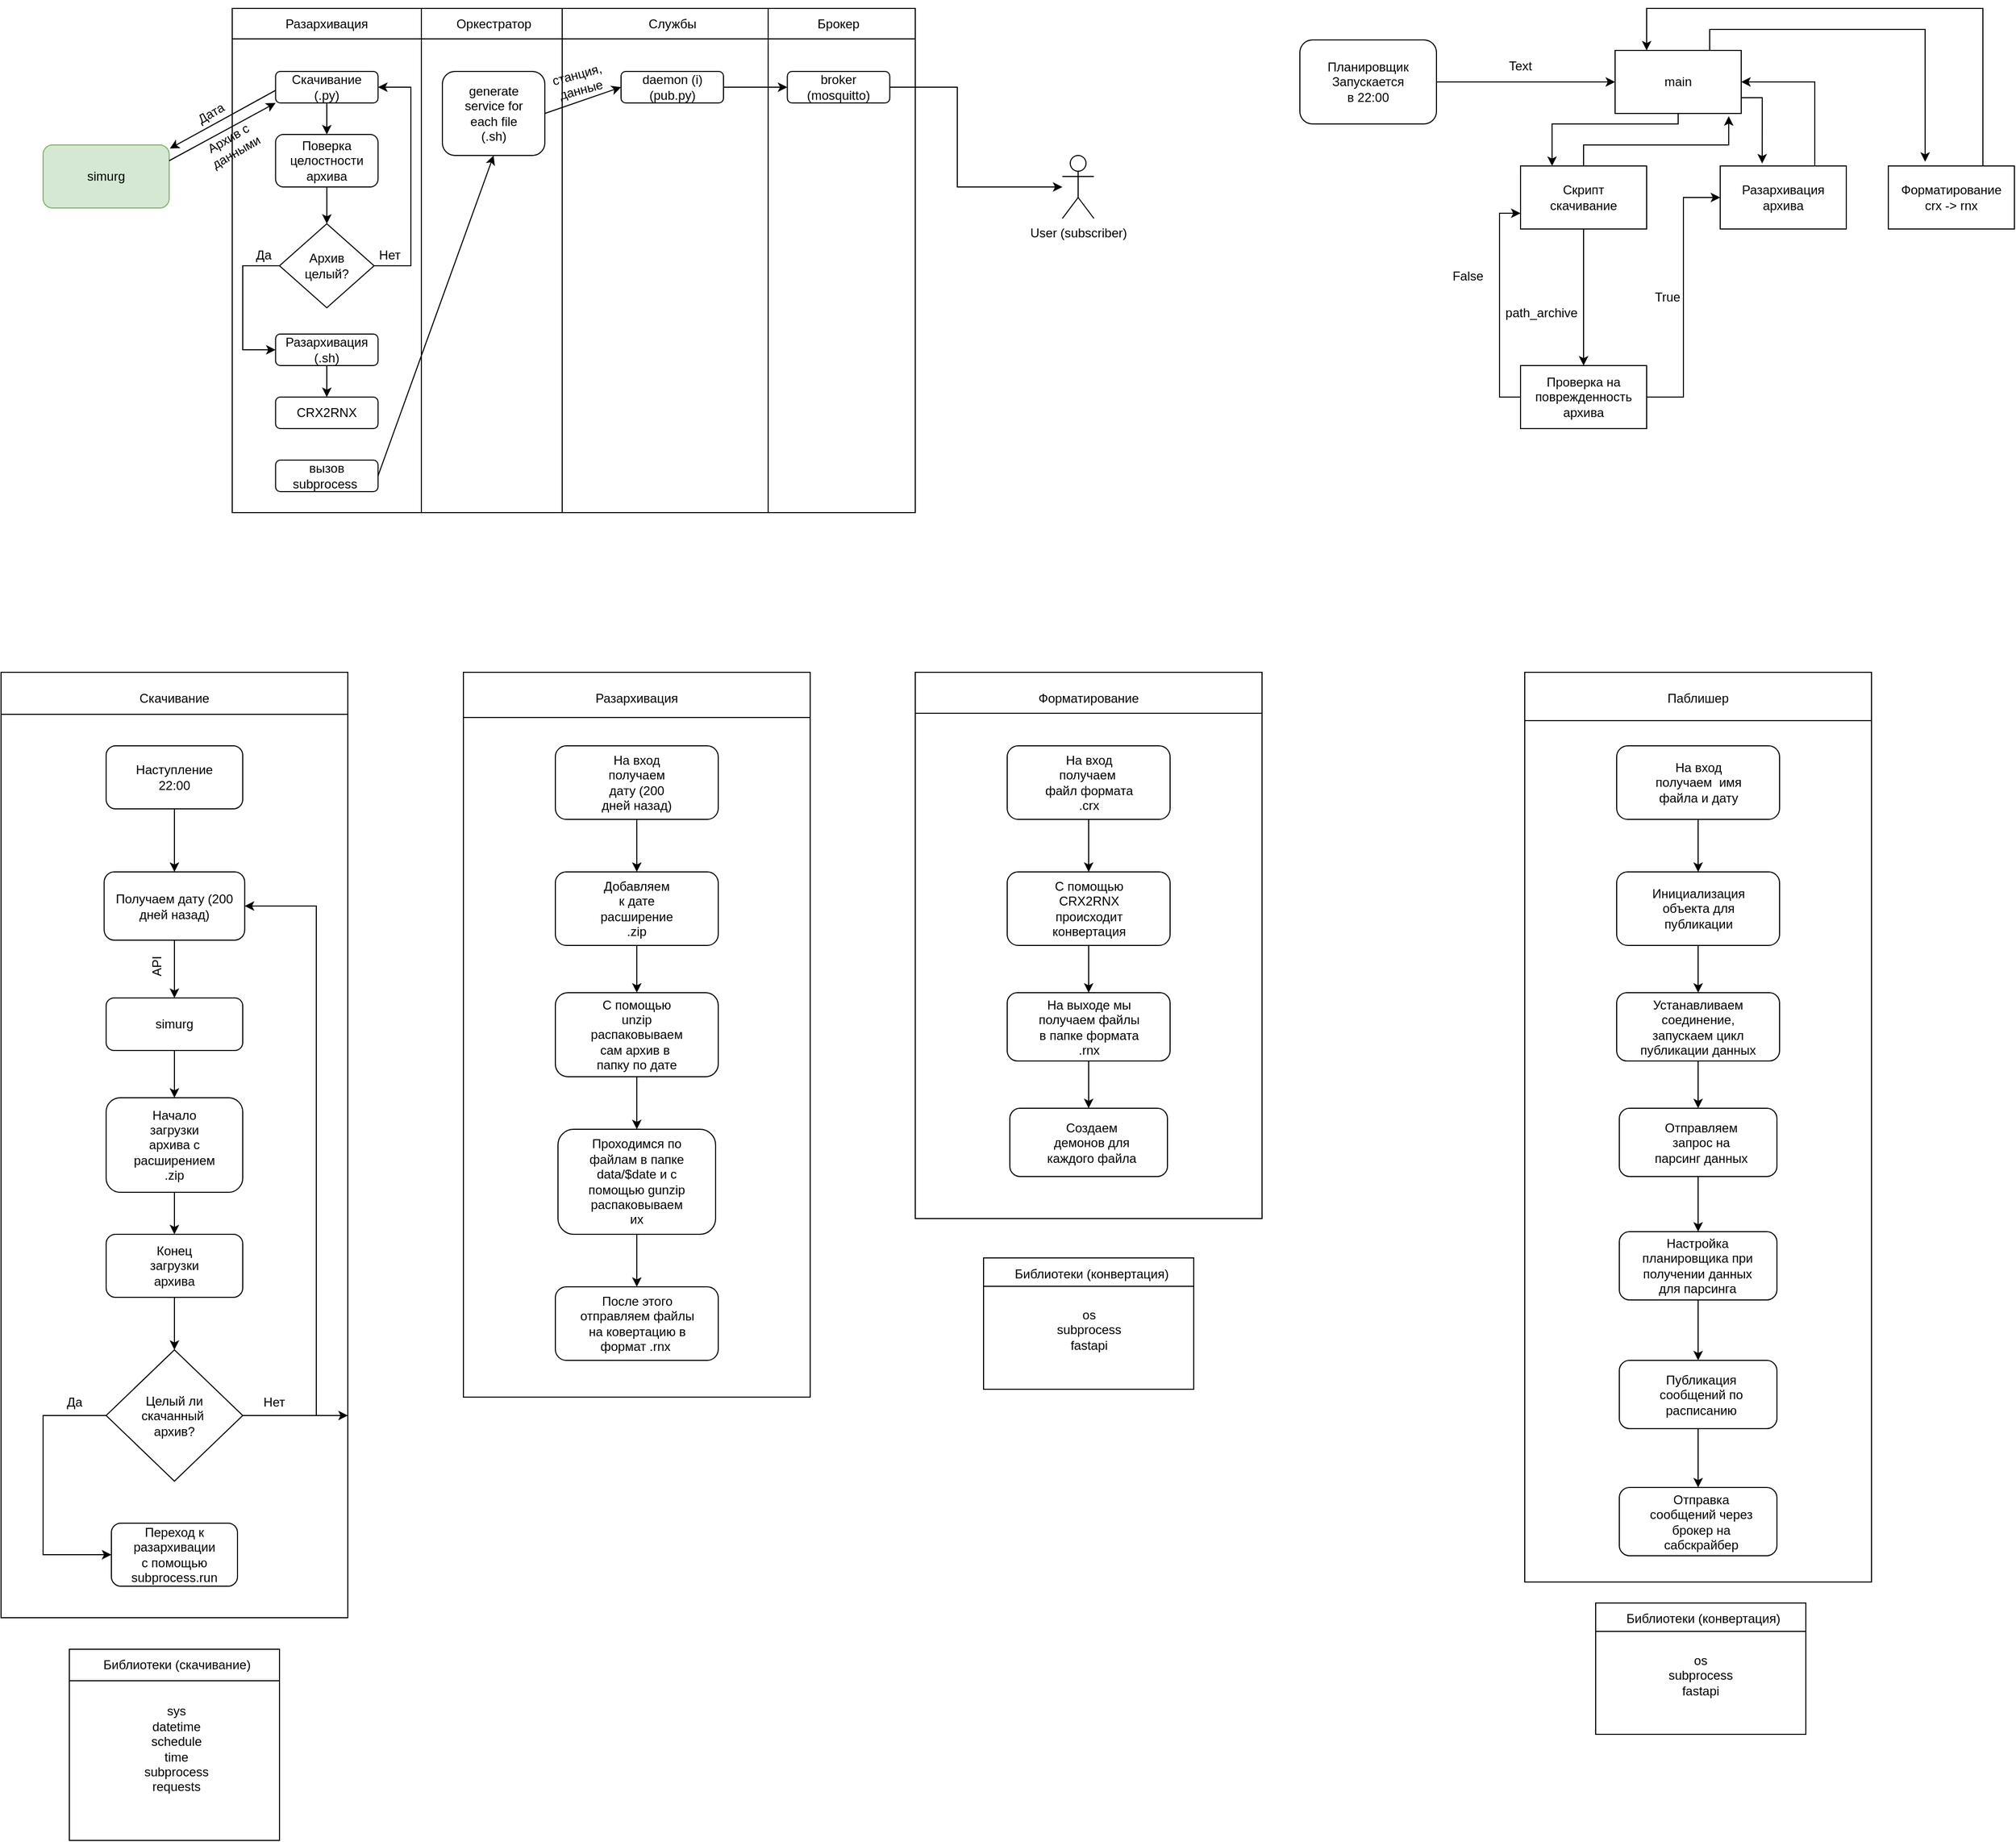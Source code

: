 <mxfile version="24.6.4" type="google">
  <diagram name="Страница — 1" id="uOWRpQj6FHpjoY2UxS0c">
    <mxGraphModel grid="0" page="1" gridSize="10" guides="1" tooltips="1" connect="1" arrows="1" fold="1" pageScale="1" pageWidth="583" pageHeight="827" background="none" math="0" shadow="0">
      <root>
        <mxCell id="0" />
        <mxCell id="1" parent="0" />
        <mxCell id="n3ewMln5Q_hnonleO00K-1" style="edgeStyle=orthogonalEdgeStyle;rounded=0;orthogonalLoop=1;jettySize=auto;html=1;entryX=0;entryY=0.5;entryDx=0;entryDy=0;" edge="1" parent="1" source="n3ewMln5Q_hnonleO00K-2" target="n3ewMln5Q_hnonleO00K-26">
          <mxGeometry relative="1" as="geometry" />
        </mxCell>
        <mxCell id="n3ewMln5Q_hnonleO00K-2" value="" style="whiteSpace=wrap;html=1;rounded=1;glass=0;shadow=0;" vertex="1" parent="1">
          <mxGeometry x="1296" y="510" width="130" height="80" as="geometry" />
        </mxCell>
        <mxCell id="n3ewMln5Q_hnonleO00K-3" value="Планировщик Запускается в 22:00" style="text;strokeColor=none;align=center;fillColor=none;html=1;verticalAlign=middle;whiteSpace=wrap;rounded=0;" vertex="1" parent="1">
          <mxGeometry x="1331" y="535" width="60" height="30" as="geometry" />
        </mxCell>
        <mxCell id="n3ewMln5Q_hnonleO00K-5" style="edgeStyle=orthogonalEdgeStyle;rounded=0;orthogonalLoop=1;jettySize=auto;html=1;exitX=1;exitY=0.5;exitDx=0;exitDy=0;entryX=0;entryY=0.5;entryDx=0;entryDy=0;" edge="1" parent="1" source="n3ewMln5Q_hnonleO00K-7" target="n3ewMln5Q_hnonleO00K-9">
          <mxGeometry relative="1" as="geometry" />
        </mxCell>
        <mxCell id="n3ewMln5Q_hnonleO00K-6" style="edgeStyle=orthogonalEdgeStyle;rounded=0;orthogonalLoop=1;jettySize=auto;html=1;exitX=0;exitY=0.5;exitDx=0;exitDy=0;entryX=0;entryY=0.75;entryDx=0;entryDy=0;" edge="1" parent="1" source="n3ewMln5Q_hnonleO00K-7" target="n3ewMln5Q_hnonleO00K-11">
          <mxGeometry relative="1" as="geometry" />
        </mxCell>
        <mxCell id="n3ewMln5Q_hnonleO00K-7" value="" style="whiteSpace=wrap;html=1;" vertex="1" parent="1">
          <mxGeometry x="1506" y="820" width="120" height="60" as="geometry" />
        </mxCell>
        <mxCell id="LFjzhG71YmUaIfhRfOw_-8" style="edgeStyle=orthogonalEdgeStyle;rounded=0;orthogonalLoop=1;jettySize=auto;html=1;exitX=0.75;exitY=0;exitDx=0;exitDy=0;entryX=1;entryY=0.5;entryDx=0;entryDy=0;" edge="1" parent="1" source="n3ewMln5Q_hnonleO00K-9" target="n3ewMln5Q_hnonleO00K-26">
          <mxGeometry relative="1" as="geometry" />
        </mxCell>
        <mxCell id="n3ewMln5Q_hnonleO00K-9" value="" style="whiteSpace=wrap;html=1;" vertex="1" parent="1">
          <mxGeometry x="1696" y="630" width="120" height="60" as="geometry" />
        </mxCell>
        <mxCell id="n3ewMln5Q_hnonleO00K-10" style="edgeStyle=orthogonalEdgeStyle;rounded=0;orthogonalLoop=1;jettySize=auto;html=1;exitX=0.5;exitY=1;exitDx=0;exitDy=0;entryX=0.5;entryY=0;entryDx=0;entryDy=0;" edge="1" parent="1" source="n3ewMln5Q_hnonleO00K-11" target="n3ewMln5Q_hnonleO00K-7">
          <mxGeometry relative="1" as="geometry" />
        </mxCell>
        <mxCell id="n3ewMln5Q_hnonleO00K-11" value="" style="whiteSpace=wrap;html=1;" vertex="1" parent="1">
          <mxGeometry x="1506" y="630" width="120" height="60" as="geometry" />
        </mxCell>
        <mxCell id="LFjzhG71YmUaIfhRfOw_-11" style="edgeStyle=orthogonalEdgeStyle;rounded=0;orthogonalLoop=1;jettySize=auto;html=1;exitX=0.75;exitY=0;exitDx=0;exitDy=0;entryX=0.25;entryY=0;entryDx=0;entryDy=0;" edge="1" parent="1" source="n3ewMln5Q_hnonleO00K-13" target="n3ewMln5Q_hnonleO00K-26">
          <mxGeometry relative="1" as="geometry">
            <Array as="points">
              <mxPoint x="1946" y="480" />
              <mxPoint x="1626" y="480" />
            </Array>
          </mxGeometry>
        </mxCell>
        <mxCell id="n3ewMln5Q_hnonleO00K-13" value="" style="whiteSpace=wrap;html=1;" vertex="1" parent="1">
          <mxGeometry x="1856" y="630" width="120" height="60" as="geometry" />
        </mxCell>
        <mxCell id="n3ewMln5Q_hnonleO00K-14" value="Скрипт скачивание" style="text;strokeColor=none;align=center;fillColor=none;html=1;verticalAlign=middle;whiteSpace=wrap;rounded=0;" vertex="1" parent="1">
          <mxGeometry x="1536" y="645" width="60" height="30" as="geometry" />
        </mxCell>
        <mxCell id="n3ewMln5Q_hnonleO00K-15" value="Проверка на поврежденность архива" style="text;strokeColor=none;align=center;fillColor=none;html=1;verticalAlign=middle;whiteSpace=wrap;rounded=0;" vertex="1" parent="1">
          <mxGeometry x="1536" y="835" width="60" height="30" as="geometry" />
        </mxCell>
        <mxCell id="n3ewMln5Q_hnonleO00K-16" value="Разархивация архива" style="text;strokeColor=none;align=center;fillColor=none;html=1;verticalAlign=middle;whiteSpace=wrap;rounded=0;" vertex="1" parent="1">
          <mxGeometry x="1726" y="645" width="60" height="30" as="geometry" />
        </mxCell>
        <mxCell id="n3ewMln5Q_hnonleO00K-17" value="Форматирование crx -&amp;gt; rnx" style="text;strokeColor=none;align=center;fillColor=none;html=1;verticalAlign=middle;whiteSpace=wrap;rounded=0;" vertex="1" parent="1">
          <mxGeometry x="1886" y="645" width="60" height="30" as="geometry" />
        </mxCell>
        <mxCell id="n3ewMln5Q_hnonleO00K-23" value="path_archive" style="text;strokeColor=none;align=center;fillColor=none;html=1;verticalAlign=middle;whiteSpace=wrap;rounded=0;rotation=0;" vertex="1" parent="1">
          <mxGeometry x="1496" y="755" width="60" height="30" as="geometry" />
        </mxCell>
        <mxCell id="n3ewMln5Q_hnonleO00K-25" value="True" style="text;strokeColor=none;align=center;fillColor=none;html=1;verticalAlign=middle;whiteSpace=wrap;rounded=0;" vertex="1" parent="1">
          <mxGeometry x="1616" y="740" width="60" height="30" as="geometry" />
        </mxCell>
        <mxCell id="LFjzhG71YmUaIfhRfOw_-2" style="edgeStyle=orthogonalEdgeStyle;rounded=0;orthogonalLoop=1;jettySize=auto;html=1;exitX=0.5;exitY=1;exitDx=0;exitDy=0;entryX=0.25;entryY=0;entryDx=0;entryDy=0;" edge="1" parent="1" source="n3ewMln5Q_hnonleO00K-26" target="n3ewMln5Q_hnonleO00K-11">
          <mxGeometry relative="1" as="geometry">
            <Array as="points">
              <mxPoint x="1656" y="590" />
              <mxPoint x="1536" y="590" />
            </Array>
          </mxGeometry>
        </mxCell>
        <mxCell id="n3ewMln5Q_hnonleO00K-26" value="" style="whiteSpace=wrap;html=1;" vertex="1" parent="1">
          <mxGeometry x="1596" y="520" width="120" height="60" as="geometry" />
        </mxCell>
        <mxCell id="n3ewMln5Q_hnonleO00K-27" value="False" style="text;strokeColor=none;align=center;fillColor=none;html=1;verticalAlign=middle;whiteSpace=wrap;rounded=0;" vertex="1" parent="1">
          <mxGeometry x="1426" y="720" width="60" height="30" as="geometry" />
        </mxCell>
        <mxCell id="n3ewMln5Q_hnonleO00K-28" value="main" style="text;strokeColor=none;align=center;fillColor=none;html=1;verticalAlign=middle;whiteSpace=wrap;rounded=0;" vertex="1" parent="1">
          <mxGeometry x="1626" y="535" width="60" height="30" as="geometry" />
        </mxCell>
        <mxCell id="n3ewMln5Q_hnonleO00K-29" value="Text" style="text;strokeColor=none;align=center;fillColor=none;html=1;verticalAlign=middle;whiteSpace=wrap;rounded=0;" vertex="1" parent="1">
          <mxGeometry x="1476" y="520" width="60" height="30" as="geometry" />
        </mxCell>
        <mxCell id="n3ewMln5Q_hnonleO00K-30" value="" style="shape=table;startSize=0;container=1;collapsible=0;childLayout=tableLayout;" vertex="1" parent="1">
          <mxGeometry x="280" y="480" width="650" height="480" as="geometry" />
        </mxCell>
        <mxCell id="n3ewMln5Q_hnonleO00K-31" value="" style="shape=tableRow;horizontal=0;startSize=0;swimlaneHead=0;swimlaneBody=0;strokeColor=inherit;top=0;left=0;bottom=0;right=0;collapsible=0;dropTarget=0;fillColor=none;points=[[0,0.5],[1,0.5]];portConstraint=eastwest;" vertex="1" parent="n3ewMln5Q_hnonleO00K-30">
          <mxGeometry width="650" height="29" as="geometry" />
        </mxCell>
        <mxCell id="n3ewMln5Q_hnonleO00K-32" value="" style="shape=partialRectangle;html=1;whiteSpace=wrap;connectable=0;strokeColor=inherit;overflow=hidden;fillColor=none;top=0;left=0;bottom=0;right=0;pointerEvents=1;" vertex="1" parent="n3ewMln5Q_hnonleO00K-31">
          <mxGeometry width="180" height="29" as="geometry">
            <mxRectangle width="180" height="29" as="alternateBounds" />
          </mxGeometry>
        </mxCell>
        <mxCell id="n3ewMln5Q_hnonleO00K-33" value="" style="shape=partialRectangle;html=1;whiteSpace=wrap;connectable=0;strokeColor=inherit;overflow=hidden;fillColor=none;top=0;left=0;bottom=0;right=0;pointerEvents=1;" vertex="1" parent="n3ewMln5Q_hnonleO00K-31">
          <mxGeometry x="180" width="134" height="29" as="geometry">
            <mxRectangle width="134" height="29" as="alternateBounds" />
          </mxGeometry>
        </mxCell>
        <mxCell id="n3ewMln5Q_hnonleO00K-34" value="" style="shape=partialRectangle;html=1;whiteSpace=wrap;connectable=0;strokeColor=inherit;overflow=hidden;fillColor=none;top=0;left=0;bottom=0;right=0;pointerEvents=1;" vertex="1" parent="n3ewMln5Q_hnonleO00K-31">
          <mxGeometry x="314" width="196" height="29" as="geometry">
            <mxRectangle width="196" height="29" as="alternateBounds" />
          </mxGeometry>
        </mxCell>
        <mxCell id="n3ewMln5Q_hnonleO00K-35" value="" style="shape=partialRectangle;html=1;whiteSpace=wrap;connectable=0;strokeColor=inherit;overflow=hidden;fillColor=none;top=0;left=0;bottom=0;right=0;pointerEvents=1;" vertex="1" parent="n3ewMln5Q_hnonleO00K-31">
          <mxGeometry x="510" width="140" height="29" as="geometry">
            <mxRectangle width="140" height="29" as="alternateBounds" />
          </mxGeometry>
        </mxCell>
        <mxCell id="n3ewMln5Q_hnonleO00K-36" value="" style="shape=tableRow;horizontal=0;startSize=0;swimlaneHead=0;swimlaneBody=0;strokeColor=inherit;top=0;left=0;bottom=0;right=0;collapsible=0;dropTarget=0;fillColor=none;points=[[0,0.5],[1,0.5]];portConstraint=eastwest;" vertex="1" parent="n3ewMln5Q_hnonleO00K-30">
          <mxGeometry y="29" width="650" height="451" as="geometry" />
        </mxCell>
        <mxCell id="n3ewMln5Q_hnonleO00K-37" value="" style="shape=partialRectangle;html=1;whiteSpace=wrap;connectable=0;strokeColor=inherit;overflow=hidden;fillColor=none;top=0;left=0;bottom=0;right=0;pointerEvents=1;" vertex="1" parent="n3ewMln5Q_hnonleO00K-36">
          <mxGeometry width="180" height="451" as="geometry">
            <mxRectangle width="180" height="451" as="alternateBounds" />
          </mxGeometry>
        </mxCell>
        <mxCell id="n3ewMln5Q_hnonleO00K-38" value="" style="shape=partialRectangle;html=1;whiteSpace=wrap;connectable=0;strokeColor=inherit;overflow=hidden;fillColor=none;top=0;left=0;bottom=0;right=0;pointerEvents=1;" vertex="1" parent="n3ewMln5Q_hnonleO00K-36">
          <mxGeometry x="180" width="134" height="451" as="geometry">
            <mxRectangle width="134" height="451" as="alternateBounds" />
          </mxGeometry>
        </mxCell>
        <mxCell id="n3ewMln5Q_hnonleO00K-39" value="" style="shape=partialRectangle;html=1;whiteSpace=wrap;connectable=0;strokeColor=inherit;overflow=hidden;fillColor=none;top=0;left=0;bottom=0;right=0;pointerEvents=1;" vertex="1" parent="n3ewMln5Q_hnonleO00K-36">
          <mxGeometry x="314" width="196" height="451" as="geometry">
            <mxRectangle width="196" height="451" as="alternateBounds" />
          </mxGeometry>
        </mxCell>
        <mxCell id="n3ewMln5Q_hnonleO00K-40" value="" style="shape=partialRectangle;html=1;whiteSpace=wrap;connectable=0;strokeColor=inherit;overflow=hidden;fillColor=none;top=0;left=0;bottom=0;right=0;pointerEvents=1;" vertex="1" parent="n3ewMln5Q_hnonleO00K-36">
          <mxGeometry x="510" width="140" height="451" as="geometry">
            <mxRectangle width="140" height="451" as="alternateBounds" />
          </mxGeometry>
        </mxCell>
        <mxCell id="n3ewMln5Q_hnonleO00K-88" value="" style="whiteSpace=wrap;html=1;rounded=1;" vertex="1" parent="n3ewMln5Q_hnonleO00K-36">
          <mxGeometry x="650" height="451" as="geometry">
            <mxRectangle width="NaN" height="451" as="alternateBounds" />
          </mxGeometry>
        </mxCell>
        <mxCell id="ysuGbqS4KPR1mkwmKulK-3" value="" style="rounded=1;whiteSpace=wrap;html=1;" vertex="1" parent="n3ewMln5Q_hnonleO00K-36">
          <mxGeometry height="451" as="geometry">
            <mxRectangle width="NaN" height="451" as="alternateBounds" />
          </mxGeometry>
        </mxCell>
        <mxCell id="n3ewMln5Q_hnonleO00K-42" value="" style="whiteSpace=wrap;html=1;fillColor=#d5e8d4;strokeColor=#82b366;rounded=1;" vertex="1" parent="1">
          <mxGeometry x="100" y="610" width="120" height="60" as="geometry" />
        </mxCell>
        <mxCell id="n3ewMln5Q_hnonleO00K-43" value="User (&lt;span style=&quot;text-wrap: wrap;&quot;&gt;subscriber&lt;/span&gt;)" style="shape=umlActor;verticalLabelPosition=bottom;verticalAlign=top;html=1;outlineConnect=0;" vertex="1" parent="1">
          <mxGeometry x="1070" y="620" width="30" height="60" as="geometry" />
        </mxCell>
        <mxCell id="n3ewMln5Q_hnonleO00K-44" value="simurg" style="text;html=1;align=center;verticalAlign=middle;whiteSpace=wrap;rounded=0;" vertex="1" parent="1">
          <mxGeometry x="130" y="625" width="60" height="30" as="geometry" />
        </mxCell>
        <mxCell id="n3ewMln5Q_hnonleO00K-45" value="Разархивация" style="text;html=1;align=center;verticalAlign=middle;whiteSpace=wrap;rounded=0;" vertex="1" parent="1">
          <mxGeometry x="340" y="480" width="60" height="30" as="geometry" />
        </mxCell>
        <mxCell id="n3ewMln5Q_hnonleO00K-46" value="Оркестратор" style="text;html=1;align=center;verticalAlign=middle;whiteSpace=wrap;rounded=0;" vertex="1" parent="1">
          <mxGeometry x="498.75" y="480" width="60" height="30" as="geometry" />
        </mxCell>
        <mxCell id="n3ewMln5Q_hnonleO00K-47" value="Службы" style="text;html=1;align=center;verticalAlign=middle;whiteSpace=wrap;rounded=0;" vertex="1" parent="1">
          <mxGeometry x="668.75" y="480" width="60" height="30" as="geometry" />
        </mxCell>
        <mxCell id="n3ewMln5Q_hnonleO00K-48" value="Брокер" style="text;html=1;align=center;verticalAlign=middle;whiteSpace=wrap;rounded=0;" vertex="1" parent="1">
          <mxGeometry x="827" y="480" width="60" height="30" as="geometry" />
        </mxCell>
        <mxCell id="n3ewMln5Q_hnonleO00K-49" style="edgeStyle=orthogonalEdgeStyle;rounded=0;orthogonalLoop=1;jettySize=auto;html=1;exitX=1;exitY=0.5;exitDx=0;exitDy=0;" edge="1" parent="1" source="ysuGbqS4KPR1mkwmKulK-2" target="n3ewMln5Q_hnonleO00K-43">
          <mxGeometry relative="1" as="geometry">
            <Array as="points">
              <mxPoint x="970" y="555" />
              <mxPoint x="970" y="650" />
            </Array>
          </mxGeometry>
        </mxCell>
        <mxCell id="n3ewMln5Q_hnonleO00K-50" value="" style="rounded=1;whiteSpace=wrap;html=1;" vertex="1" parent="1">
          <mxGeometry x="321.25" y="540" width="97.5" height="30" as="geometry" />
        </mxCell>
        <mxCell id="n3ewMln5Q_hnonleO00K-51" style="edgeStyle=orthogonalEdgeStyle;rounded=0;orthogonalLoop=1;jettySize=auto;html=1;exitX=0.5;exitY=1;exitDx=0;exitDy=0;entryX=0.5;entryY=0;entryDx=0;entryDy=0;" edge="1" parent="1" source="n3ewMln5Q_hnonleO00K-52" target="n3ewMln5Q_hnonleO00K-55">
          <mxGeometry relative="1" as="geometry">
            <mxPoint x="360" y="595" as="targetPoint" />
          </mxGeometry>
        </mxCell>
        <mxCell id="n3ewMln5Q_hnonleO00K-52" value="Скачивание (.py)" style="text;html=1;align=center;verticalAlign=middle;whiteSpace=wrap;rounded=0;" vertex="1" parent="1">
          <mxGeometry x="340" y="540" width="60" height="30" as="geometry" />
        </mxCell>
        <mxCell id="n3ewMln5Q_hnonleO00K-66" style="edgeStyle=orthogonalEdgeStyle;rounded=0;orthogonalLoop=1;jettySize=auto;html=1;entryX=0.5;entryY=0;entryDx=0;entryDy=0;" edge="1" parent="1" source="n3ewMln5Q_hnonleO00K-55" target="n3ewMln5Q_hnonleO00K-58">
          <mxGeometry relative="1" as="geometry" />
        </mxCell>
        <mxCell id="n3ewMln5Q_hnonleO00K-55" value="" style="rounded=1;whiteSpace=wrap;html=1;" vertex="1" parent="1">
          <mxGeometry x="321.25" y="600" width="97.5" height="50" as="geometry" />
        </mxCell>
        <mxCell id="n3ewMln5Q_hnonleO00K-56" value="&lt;font style=&quot;vertical-align: inherit;&quot;&gt;&lt;font style=&quot;vertical-align: inherit;&quot;&gt;Поверка целостности архива&lt;/font&gt;&lt;/font&gt;" style="text;html=1;align=center;verticalAlign=middle;whiteSpace=wrap;rounded=0;" vertex="1" parent="1">
          <mxGeometry x="340" y="610" width="60" height="30" as="geometry" />
        </mxCell>
        <mxCell id="n3ewMln5Q_hnonleO00K-67" style="edgeStyle=orthogonalEdgeStyle;rounded=0;orthogonalLoop=1;jettySize=auto;html=1;exitX=1;exitY=0.5;exitDx=0;exitDy=0;entryX=1;entryY=0.5;entryDx=0;entryDy=0;" edge="1" parent="1" source="n3ewMln5Q_hnonleO00K-58" target="n3ewMln5Q_hnonleO00K-50">
          <mxGeometry relative="1" as="geometry">
            <Array as="points">
              <mxPoint x="450" y="725" />
              <mxPoint x="450" y="555" />
            </Array>
          </mxGeometry>
        </mxCell>
        <mxCell id="n3ewMln5Q_hnonleO00K-80" style="edgeStyle=orthogonalEdgeStyle;rounded=0;orthogonalLoop=1;jettySize=auto;html=1;entryX=0;entryY=0.5;entryDx=0;entryDy=0;" edge="1" parent="1" source="n3ewMln5Q_hnonleO00K-58" target="n3ewMln5Q_hnonleO00K-75">
          <mxGeometry relative="1" as="geometry">
            <Array as="points">
              <mxPoint x="290" y="725" />
              <mxPoint x="290" y="805" />
            </Array>
          </mxGeometry>
        </mxCell>
        <mxCell id="n3ewMln5Q_hnonleO00K-58" value="" style="rhombus;whiteSpace=wrap;html=1;" vertex="1" parent="1">
          <mxGeometry x="325" y="685" width="90" height="80" as="geometry" />
        </mxCell>
        <mxCell id="n3ewMln5Q_hnonleO00K-59" value="&lt;font style=&quot;vertical-align: inherit;&quot;&gt;&lt;font style=&quot;vertical-align: inherit;&quot;&gt;Архив целый?&lt;/font&gt;&lt;/font&gt;" style="text;html=1;align=center;verticalAlign=middle;whiteSpace=wrap;rounded=0;" vertex="1" parent="1">
          <mxGeometry x="340" y="710" width="60" height="30" as="geometry" />
        </mxCell>
        <mxCell id="n3ewMln5Q_hnonleO00K-68" value="&lt;font style=&quot;vertical-align: inherit;&quot;&gt;&lt;font style=&quot;vertical-align: inherit;&quot;&gt;Нет&lt;/font&gt;&lt;/font&gt;" style="text;html=1;align=center;verticalAlign=middle;whiteSpace=wrap;rounded=0;" vertex="1" parent="1">
          <mxGeometry x="400" y="700" width="60" height="30" as="geometry" />
        </mxCell>
        <mxCell id="n3ewMln5Q_hnonleO00K-69" value="&lt;font style=&quot;vertical-align: inherit;&quot;&gt;&lt;font style=&quot;vertical-align: inherit;&quot;&gt;&lt;font style=&quot;vertical-align: inherit;&quot;&gt;&lt;font style=&quot;vertical-align: inherit;&quot;&gt;&lt;font style=&quot;vertical-align: inherit;&quot;&gt;&lt;font style=&quot;vertical-align: inherit;&quot;&gt;Да&lt;/font&gt;&lt;/font&gt;&lt;/font&gt;&lt;/font&gt;&lt;/font&gt;&lt;/font&gt;" style="text;html=1;align=center;verticalAlign=middle;whiteSpace=wrap;rounded=0;" vertex="1" parent="1">
          <mxGeometry x="280" y="700" width="60" height="30" as="geometry" />
        </mxCell>
        <mxCell id="n3ewMln5Q_hnonleO00K-70" value="" style="rounded=1;whiteSpace=wrap;html=1;" vertex="1" parent="1">
          <mxGeometry x="321.25" y="850" width="97.5" height="30" as="geometry" />
        </mxCell>
        <mxCell id="n3ewMln5Q_hnonleO00K-74" value="&lt;font style=&quot;vertical-align: inherit;&quot;&gt;&lt;font style=&quot;vertical-align: inherit;&quot;&gt;СRX2RNX&lt;/font&gt;&lt;/font&gt;" style="text;html=1;align=center;verticalAlign=middle;whiteSpace=wrap;rounded=0;" vertex="1" parent="1">
          <mxGeometry x="340" y="850" width="60" height="30" as="geometry" />
        </mxCell>
        <mxCell id="n3ewMln5Q_hnonleO00K-75" value="" style="rounded=1;whiteSpace=wrap;html=1;" vertex="1" parent="1">
          <mxGeometry x="321.25" y="790" width="97.5" height="30" as="geometry" />
        </mxCell>
        <mxCell id="n3ewMln5Q_hnonleO00K-78" value="" style="edgeStyle=orthogonalEdgeStyle;rounded=0;orthogonalLoop=1;jettySize=auto;html=1;" edge="1" parent="1" source="n3ewMln5Q_hnonleO00K-76" target="n3ewMln5Q_hnonleO00K-74">
          <mxGeometry relative="1" as="geometry" />
        </mxCell>
        <mxCell id="n3ewMln5Q_hnonleO00K-76" value="Разархивация (.sh)" style="text;html=1;align=center;verticalAlign=middle;whiteSpace=wrap;rounded=0;" vertex="1" parent="1">
          <mxGeometry x="340" y="790" width="60" height="30" as="geometry" />
        </mxCell>
        <mxCell id="n3ewMln5Q_hnonleO00K-84" value="" style="endArrow=classic;html=1;rounded=0;entryX=0;entryY=0.5;entryDx=0;entryDy=0;exitX=1;exitY=0;exitDx=0;exitDy=0;" edge="1" parent="1">
          <mxGeometry width="50" height="50" relative="1" as="geometry">
            <mxPoint x="220" y="625" as="sourcePoint" />
            <mxPoint x="321.25" y="570" as="targetPoint" />
          </mxGeometry>
        </mxCell>
        <mxCell id="n3ewMln5Q_hnonleO00K-85" value="" style="endArrow=classic;html=1;rounded=0;exitX=0;exitY=1;exitDx=0;exitDy=0;entryX=1.005;entryY=0.057;entryDx=0;entryDy=0;entryPerimeter=0;" edge="1" parent="1" target="n3ewMln5Q_hnonleO00K-42">
          <mxGeometry width="50" height="50" relative="1" as="geometry">
            <mxPoint x="321.25" y="558" as="sourcePoint" />
            <mxPoint x="223.96" y="610.72" as="targetPoint" />
          </mxGeometry>
        </mxCell>
        <mxCell id="n3ewMln5Q_hnonleO00K-86" value="Дата" style="text;html=1;align=center;verticalAlign=middle;whiteSpace=wrap;rounded=0;rotation=-30;" vertex="1" parent="1">
          <mxGeometry x="230" y="565" width="60" height="30" as="geometry" />
        </mxCell>
        <mxCell id="n3ewMln5Q_hnonleO00K-87" value="Архив с данными" style="text;html=1;align=center;verticalAlign=middle;whiteSpace=wrap;rounded=0;rotation=-30;" vertex="1" parent="1">
          <mxGeometry x="250" y="595" width="60" height="30" as="geometry" />
        </mxCell>
        <mxCell id="ysuGbqS4KPR1mkwmKulK-1" value="" style="rounded=1;whiteSpace=wrap;html=1;" vertex="1" parent="1">
          <mxGeometry x="480" y="540" width="97.5" height="80" as="geometry" />
        </mxCell>
        <mxCell id="ysuGbqS4KPR1mkwmKulK-2" value="broker (mosquitto)" style="rounded=1;whiteSpace=wrap;html=1;" vertex="1" parent="1">
          <mxGeometry x="808.25" y="540" width="97.5" height="30" as="geometry" />
        </mxCell>
        <mxCell id="z7jTCrLvua52NwCsrMTb-3" style="edgeStyle=orthogonalEdgeStyle;rounded=0;orthogonalLoop=1;jettySize=auto;html=1;exitX=1;exitY=0.5;exitDx=0;exitDy=0;entryX=0;entryY=0.5;entryDx=0;entryDy=0;" edge="1" parent="1" source="ysuGbqS4KPR1mkwmKulK-7" target="ysuGbqS4KPR1mkwmKulK-2">
          <mxGeometry relative="1" as="geometry" />
        </mxCell>
        <mxCell id="ysuGbqS4KPR1mkwmKulK-7" value="" style="rounded=1;whiteSpace=wrap;html=1;" vertex="1" parent="1">
          <mxGeometry x="650" y="540" width="97.5" height="30" as="geometry" />
        </mxCell>
        <mxCell id="ysuGbqS4KPR1mkwmKulK-8" value="generate service for each file (.sh)" style="text;html=1;align=center;verticalAlign=middle;whiteSpace=wrap;rounded=0;" vertex="1" parent="1">
          <mxGeometry x="498.75" y="565" width="60" height="30" as="geometry" />
        </mxCell>
        <mxCell id="ysuGbqS4KPR1mkwmKulK-11" value="" style="endArrow=classic;html=1;rounded=0;exitX=1;exitY=0.5;exitDx=0;exitDy=0;entryX=0.5;entryY=1;entryDx=0;entryDy=0;" edge="1" parent="1" source="4mXxH6-JqrpJSeyoJfpM-1" target="ysuGbqS4KPR1mkwmKulK-1">
          <mxGeometry width="50" height="50" relative="1" as="geometry">
            <mxPoint x="450" y="860" as="sourcePoint" />
            <mxPoint x="500" y="810" as="targetPoint" />
          </mxGeometry>
        </mxCell>
        <mxCell id="z7jTCrLvua52NwCsrMTb-1" value="daemon (i)&lt;div&gt;(pub.py)&lt;/div&gt;" style="text;html=1;align=center;verticalAlign=middle;whiteSpace=wrap;rounded=0;" vertex="1" parent="1">
          <mxGeometry x="668.75" y="540" width="60" height="30" as="geometry" />
        </mxCell>
        <mxCell id="z7jTCrLvua52NwCsrMTb-4" value="" style="shape=table;startSize=0;container=1;collapsible=0;childLayout=tableLayout;" vertex="1" parent="1">
          <mxGeometry x="60" y="1112" width="330" height="900.0" as="geometry" />
        </mxCell>
        <mxCell id="z7jTCrLvua52NwCsrMTb-5" value="" style="shape=tableRow;horizontal=0;startSize=0;swimlaneHead=0;swimlaneBody=0;strokeColor=inherit;top=0;left=0;bottom=0;right=0;collapsible=0;dropTarget=0;fillColor=none;points=[[0,0.5],[1,0.5]];portConstraint=eastwest;" vertex="1" parent="z7jTCrLvua52NwCsrMTb-4">
          <mxGeometry width="330" height="40" as="geometry" />
        </mxCell>
        <mxCell id="z7jTCrLvua52NwCsrMTb-6" value="" style="shape=partialRectangle;html=1;whiteSpace=wrap;connectable=0;strokeColor=inherit;overflow=hidden;fillColor=none;top=0;left=0;bottom=0;right=0;pointerEvents=1;" vertex="1" parent="z7jTCrLvua52NwCsrMTb-5">
          <mxGeometry width="330" height="40" as="geometry">
            <mxRectangle width="330" height="40" as="alternateBounds" />
          </mxGeometry>
        </mxCell>
        <mxCell id="z7jTCrLvua52NwCsrMTb-7" value="" style="shape=tableRow;horizontal=0;startSize=0;swimlaneHead=0;swimlaneBody=0;strokeColor=inherit;top=0;left=0;bottom=0;right=0;collapsible=0;dropTarget=0;fillColor=none;points=[[0,0.5],[1,0.5]];portConstraint=eastwest;" vertex="1" parent="z7jTCrLvua52NwCsrMTb-4">
          <mxGeometry y="40" width="330" height="860" as="geometry" />
        </mxCell>
        <mxCell id="z7jTCrLvua52NwCsrMTb-8" value="" style="shape=partialRectangle;html=1;whiteSpace=wrap;connectable=0;strokeColor=inherit;overflow=hidden;fillColor=none;top=0;left=0;bottom=0;right=0;pointerEvents=1;" vertex="1" parent="z7jTCrLvua52NwCsrMTb-7">
          <mxGeometry width="330" height="860" as="geometry">
            <mxRectangle width="330" height="860" as="alternateBounds" />
          </mxGeometry>
        </mxCell>
        <mxCell id="z7jTCrLvua52NwCsrMTb-47" value="" style="rounded=1;whiteSpace=wrap;html=1;" vertex="1" parent="z7jTCrLvua52NwCsrMTb-7">
          <mxGeometry x="330" height="860" as="geometry">
            <mxRectangle width="NaN" height="860" as="alternateBounds" />
          </mxGeometry>
        </mxCell>
        <mxCell id="z7jTCrLvua52NwCsrMTb-9" value="Скачивание" style="text;html=1;align=center;verticalAlign=middle;whiteSpace=wrap;rounded=0;" vertex="1" parent="1">
          <mxGeometry x="194.98" y="1122" width="60" height="30" as="geometry" />
        </mxCell>
        <mxCell id="z7jTCrLvua52NwCsrMTb-10" value="" style="shape=table;startSize=0;container=1;collapsible=0;childLayout=tableLayout;" vertex="1" parent="1">
          <mxGeometry x="500" y="1112" width="330" height="690" as="geometry" />
        </mxCell>
        <mxCell id="z7jTCrLvua52NwCsrMTb-11" value="" style="shape=tableRow;horizontal=0;startSize=0;swimlaneHead=0;swimlaneBody=0;strokeColor=inherit;top=0;left=0;bottom=0;right=0;collapsible=0;dropTarget=0;fillColor=none;points=[[0,0.5],[1,0.5]];portConstraint=eastwest;" vertex="1" parent="z7jTCrLvua52NwCsrMTb-10">
          <mxGeometry width="330" height="43" as="geometry" />
        </mxCell>
        <mxCell id="z7jTCrLvua52NwCsrMTb-12" value="" style="shape=partialRectangle;html=1;whiteSpace=wrap;connectable=0;strokeColor=inherit;overflow=hidden;fillColor=none;top=0;left=0;bottom=0;right=0;pointerEvents=1;" vertex="1" parent="z7jTCrLvua52NwCsrMTb-11">
          <mxGeometry width="330" height="43" as="geometry">
            <mxRectangle width="330" height="43" as="alternateBounds" />
          </mxGeometry>
        </mxCell>
        <mxCell id="z7jTCrLvua52NwCsrMTb-13" value="" style="shape=tableRow;horizontal=0;startSize=0;swimlaneHead=0;swimlaneBody=0;strokeColor=inherit;top=0;left=0;bottom=0;right=0;collapsible=0;dropTarget=0;fillColor=none;points=[[0,0.5],[1,0.5]];portConstraint=eastwest;" vertex="1" parent="z7jTCrLvua52NwCsrMTb-10">
          <mxGeometry y="43" width="330" height="647" as="geometry" />
        </mxCell>
        <mxCell id="z7jTCrLvua52NwCsrMTb-14" value="" style="shape=partialRectangle;html=1;whiteSpace=wrap;connectable=0;strokeColor=inherit;overflow=hidden;fillColor=none;top=0;left=0;bottom=0;right=0;pointerEvents=1;" vertex="1" parent="z7jTCrLvua52NwCsrMTb-13">
          <mxGeometry width="330" height="647" as="geometry">
            <mxRectangle width="330" height="647" as="alternateBounds" />
          </mxGeometry>
        </mxCell>
        <mxCell id="z7jTCrLvua52NwCsrMTb-15" value="Разархивация" style="text;html=1;align=center;verticalAlign=middle;whiteSpace=wrap;rounded=0;" vertex="1" parent="1">
          <mxGeometry x="635" y="1122" width="60" height="30" as="geometry" />
        </mxCell>
        <mxCell id="z7jTCrLvua52NwCsrMTb-29" value="" style="edgeStyle=orthogonalEdgeStyle;rounded=0;orthogonalLoop=1;jettySize=auto;html=1;entryX=0.5;entryY=0;entryDx=0;entryDy=0;" edge="1" parent="1" source="z7jTCrLvua52NwCsrMTb-16" target="z7jTCrLvua52NwCsrMTb-25">
          <mxGeometry relative="1" as="geometry" />
        </mxCell>
        <mxCell id="z7jTCrLvua52NwCsrMTb-16" value="simurg" style="rounded=1;whiteSpace=wrap;html=1;" vertex="1" parent="1">
          <mxGeometry x="159.99" y="1422" width="130" height="50" as="geometry" />
        </mxCell>
        <mxCell id="z7jTCrLvua52NwCsrMTb-20" value="" style="endArrow=classic;html=1;rounded=0;exitX=1;exitY=0.5;exitDx=0;exitDy=0;entryX=0;entryY=0.5;entryDx=0;entryDy=0;" edge="1" parent="1" source="ysuGbqS4KPR1mkwmKulK-1" target="ysuGbqS4KPR1mkwmKulK-7">
          <mxGeometry width="50" height="50" relative="1" as="geometry">
            <mxPoint x="580" y="595" as="sourcePoint" />
            <mxPoint x="630" y="545" as="targetPoint" />
          </mxGeometry>
        </mxCell>
        <mxCell id="z7jTCrLvua52NwCsrMTb-21" value="станция, данные" style="text;html=1;align=center;verticalAlign=middle;whiteSpace=wrap;rounded=0;rotation=-15;" vertex="1" parent="1">
          <mxGeometry x="580" y="535" width="60" height="30" as="geometry" />
        </mxCell>
        <mxCell id="z7jTCrLvua52NwCsrMTb-23" value="" style="edgeStyle=orthogonalEdgeStyle;rounded=0;orthogonalLoop=1;jettySize=auto;html=1;" edge="1" parent="1" source="z7jTCrLvua52NwCsrMTb-22" target="z7jTCrLvua52NwCsrMTb-16">
          <mxGeometry relative="1" as="geometry" />
        </mxCell>
        <mxCell id="z7jTCrLvua52NwCsrMTb-22" value="Получаем дату (200 дней назад)" style="rounded=1;whiteSpace=wrap;html=1;" vertex="1" parent="1">
          <mxGeometry x="158.12" y="1302" width="133.75" height="65" as="geometry" />
        </mxCell>
        <mxCell id="z7jTCrLvua52NwCsrMTb-24" value="API" style="text;html=1;align=center;verticalAlign=middle;whiteSpace=wrap;rounded=0;rotation=-90;" vertex="1" parent="1">
          <mxGeometry x="178.74" y="1377" width="60" height="30" as="geometry" />
        </mxCell>
        <mxCell id="z7jTCrLvua52NwCsrMTb-31" value="" style="edgeStyle=orthogonalEdgeStyle;rounded=0;orthogonalLoop=1;jettySize=auto;html=1;" edge="1" parent="1" source="z7jTCrLvua52NwCsrMTb-25" target="z7jTCrLvua52NwCsrMTb-30">
          <mxGeometry relative="1" as="geometry" />
        </mxCell>
        <mxCell id="z7jTCrLvua52NwCsrMTb-25" value="" style="rounded=1;whiteSpace=wrap;html=1;" vertex="1" parent="1">
          <mxGeometry x="159.99" y="1517" width="130" height="90" as="geometry" />
        </mxCell>
        <mxCell id="z7jTCrLvua52NwCsrMTb-26" value="Начало загрузки архива с расширением .zip" style="text;html=1;align=center;verticalAlign=middle;whiteSpace=wrap;rounded=0;" vertex="1" parent="1">
          <mxGeometry x="195" y="1547" width="60" height="30" as="geometry" />
        </mxCell>
        <mxCell id="z7jTCrLvua52NwCsrMTb-45" value="" style="edgeStyle=orthogonalEdgeStyle;rounded=0;orthogonalLoop=1;jettySize=auto;html=1;entryX=0.5;entryY=0;entryDx=0;entryDy=0;" edge="1" parent="1" source="z7jTCrLvua52NwCsrMTb-30" target="z7jTCrLvua52NwCsrMTb-42">
          <mxGeometry relative="1" as="geometry">
            <mxPoint x="225" y="1752" as="targetPoint" />
          </mxGeometry>
        </mxCell>
        <mxCell id="z7jTCrLvua52NwCsrMTb-30" value="" style="rounded=1;whiteSpace=wrap;html=1;" vertex="1" parent="1">
          <mxGeometry x="160" y="1647" width="130" height="60" as="geometry" />
        </mxCell>
        <mxCell id="z7jTCrLvua52NwCsrMTb-32" value="" style="rounded=1;whiteSpace=wrap;html=1;" vertex="1" parent="1">
          <mxGeometry x="159.99" y="1182" width="130" height="60" as="geometry" />
        </mxCell>
        <mxCell id="z7jTCrLvua52NwCsrMTb-33" value="Наступление 22:00" style="text;html=1;align=center;verticalAlign=middle;whiteSpace=wrap;rounded=0;" vertex="1" parent="1">
          <mxGeometry x="195" y="1197" width="60" height="30" as="geometry" />
        </mxCell>
        <mxCell id="z7jTCrLvua52NwCsrMTb-34" value="" style="endArrow=classic;html=1;rounded=0;exitX=0.5;exitY=1;exitDx=0;exitDy=0;entryX=0.5;entryY=0;entryDx=0;entryDy=0;" edge="1" parent="1" source="z7jTCrLvua52NwCsrMTb-32" target="z7jTCrLvua52NwCsrMTb-22">
          <mxGeometry width="50" height="50" relative="1" as="geometry">
            <mxPoint x="90" y="1312" as="sourcePoint" />
            <mxPoint x="140" y="1262" as="targetPoint" />
          </mxGeometry>
        </mxCell>
        <mxCell id="z7jTCrLvua52NwCsrMTb-35" value="" style="shape=table;startSize=0;container=1;collapsible=0;childLayout=tableLayout;" vertex="1" parent="1">
          <mxGeometry x="124.98" y="2042" width="200" height="182" as="geometry" />
        </mxCell>
        <mxCell id="z7jTCrLvua52NwCsrMTb-36" value="" style="shape=tableRow;horizontal=0;startSize=0;swimlaneHead=0;swimlaneBody=0;strokeColor=inherit;top=0;left=0;bottom=0;right=0;collapsible=0;dropTarget=0;fillColor=none;points=[[0,0.5],[1,0.5]];portConstraint=eastwest;" vertex="1" parent="z7jTCrLvua52NwCsrMTb-35">
          <mxGeometry width="200" height="30" as="geometry" />
        </mxCell>
        <mxCell id="z7jTCrLvua52NwCsrMTb-37" value="" style="shape=partialRectangle;html=1;whiteSpace=wrap;connectable=0;strokeColor=inherit;overflow=hidden;fillColor=none;top=0;left=0;bottom=0;right=0;pointerEvents=1;" vertex="1" parent="z7jTCrLvua52NwCsrMTb-36">
          <mxGeometry width="200" height="30" as="geometry">
            <mxRectangle width="200" height="30" as="alternateBounds" />
          </mxGeometry>
        </mxCell>
        <mxCell id="z7jTCrLvua52NwCsrMTb-38" value="" style="shape=tableRow;horizontal=0;startSize=0;swimlaneHead=0;swimlaneBody=0;strokeColor=inherit;top=0;left=0;bottom=0;right=0;collapsible=0;dropTarget=0;fillColor=none;points=[[0,0.5],[1,0.5]];portConstraint=eastwest;" vertex="1" parent="z7jTCrLvua52NwCsrMTb-35">
          <mxGeometry y="30" width="200" height="152" as="geometry" />
        </mxCell>
        <mxCell id="z7jTCrLvua52NwCsrMTb-39" value="" style="shape=partialRectangle;html=1;whiteSpace=wrap;connectable=0;strokeColor=inherit;overflow=hidden;fillColor=none;top=0;left=0;bottom=0;right=0;pointerEvents=1;" vertex="1" parent="z7jTCrLvua52NwCsrMTb-38">
          <mxGeometry width="200" height="152" as="geometry">
            <mxRectangle width="200" height="152" as="alternateBounds" />
          </mxGeometry>
        </mxCell>
        <mxCell id="z7jTCrLvua52NwCsrMTb-40" value="Библиотеки (скачивание)" style="text;html=1;align=center;verticalAlign=middle;whiteSpace=wrap;rounded=0;" vertex="1" parent="1">
          <mxGeometry x="154.98" y="2042" width="145.01" height="30" as="geometry" />
        </mxCell>
        <mxCell id="z7jTCrLvua52NwCsrMTb-41" value="&lt;div&gt;sys&lt;/div&gt;&lt;div&gt;datetime&lt;/div&gt;&lt;div&gt;schedule&lt;/div&gt;&lt;div&gt;time&lt;/div&gt;&lt;div&gt;subprocess&lt;/div&gt;&lt;div&gt;requests&lt;/div&gt;" style="text;html=1;align=center;verticalAlign=middle;whiteSpace=wrap;rounded=0;" vertex="1" parent="1">
          <mxGeometry x="177.49" y="2082" width="100" height="110.25" as="geometry" />
        </mxCell>
        <mxCell id="z7jTCrLvua52NwCsrMTb-48" value="" style="edgeStyle=orthogonalEdgeStyle;rounded=0;orthogonalLoop=1;jettySize=auto;html=1;" edge="1" parent="1" source="z7jTCrLvua52NwCsrMTb-42" target="z7jTCrLvua52NwCsrMTb-47">
          <mxGeometry relative="1" as="geometry" />
        </mxCell>
        <mxCell id="z7jTCrLvua52NwCsrMTb-51" style="edgeStyle=orthogonalEdgeStyle;rounded=0;orthogonalLoop=1;jettySize=auto;html=1;entryX=0;entryY=0.5;entryDx=0;entryDy=0;exitX=0;exitY=0.5;exitDx=0;exitDy=0;" edge="1" parent="1" source="z7jTCrLvua52NwCsrMTb-42" target="z7jTCrLvua52NwCsrMTb-49">
          <mxGeometry relative="1" as="geometry">
            <Array as="points">
              <mxPoint x="100" y="1819" />
              <mxPoint x="100" y="1952" />
            </Array>
          </mxGeometry>
        </mxCell>
        <mxCell id="z7jTCrLvua52NwCsrMTb-52" style="edgeStyle=orthogonalEdgeStyle;rounded=0;orthogonalLoop=1;jettySize=auto;html=1;entryX=1;entryY=0.5;entryDx=0;entryDy=0;" edge="1" parent="1" source="z7jTCrLvua52NwCsrMTb-42" target="z7jTCrLvua52NwCsrMTb-22">
          <mxGeometry relative="1" as="geometry">
            <Array as="points">
              <mxPoint x="360" y="1819" />
              <mxPoint x="360" y="1335" />
            </Array>
          </mxGeometry>
        </mxCell>
        <mxCell id="z7jTCrLvua52NwCsrMTb-42" value="" style="rhombus;whiteSpace=wrap;html=1;" vertex="1" parent="1">
          <mxGeometry x="160" y="1757" width="130" height="125" as="geometry" />
        </mxCell>
        <mxCell id="z7jTCrLvua52NwCsrMTb-43" value="Конец загрузки архива" style="text;html=1;align=center;verticalAlign=middle;whiteSpace=wrap;rounded=0;" vertex="1" parent="1">
          <mxGeometry x="194.99" y="1662" width="60" height="30" as="geometry" />
        </mxCell>
        <mxCell id="z7jTCrLvua52NwCsrMTb-44" value="Целый ли скачанный&amp;nbsp; архив?" style="text;html=1;align=center;verticalAlign=middle;whiteSpace=wrap;rounded=0;" vertex="1" parent="1">
          <mxGeometry x="194.98" y="1804.5" width="60" height="30" as="geometry" />
        </mxCell>
        <mxCell id="z7jTCrLvua52NwCsrMTb-49" value="" style="rounded=1;whiteSpace=wrap;html=1;" vertex="1" parent="1">
          <mxGeometry x="165" y="1922" width="120" height="60" as="geometry" />
        </mxCell>
        <mxCell id="z7jTCrLvua52NwCsrMTb-50" value="Переход к разархивации с помощью subprocess.run" style="text;html=1;align=center;verticalAlign=middle;whiteSpace=wrap;rounded=0;" vertex="1" parent="1">
          <mxGeometry x="194.98" y="1937" width="60" height="30" as="geometry" />
        </mxCell>
        <mxCell id="z7jTCrLvua52NwCsrMTb-53" value="Нет" style="text;html=1;align=center;verticalAlign=middle;whiteSpace=wrap;rounded=0;" vertex="1" parent="1">
          <mxGeometry x="289.99" y="1792" width="60" height="30" as="geometry" />
        </mxCell>
        <mxCell id="z7jTCrLvua52NwCsrMTb-54" value="Да" style="text;html=1;align=center;verticalAlign=middle;whiteSpace=wrap;rounded=0;" vertex="1" parent="1">
          <mxGeometry x="99.99" y="1792" width="60" height="30" as="geometry" />
        </mxCell>
        <mxCell id="z7jTCrLvua52NwCsrMTb-55" value="" style="rounded=1;whiteSpace=wrap;html=1;" vertex="1" parent="1">
          <mxGeometry x="587.5" y="1182" width="155" height="70" as="geometry" />
        </mxCell>
        <mxCell id="z7jTCrLvua52NwCsrMTb-56" value="На вход получаем дату (200 дней назад)" style="text;html=1;align=center;verticalAlign=middle;whiteSpace=wrap;rounded=0;" vertex="1" parent="1">
          <mxGeometry x="629" y="1202" width="72" height="30" as="geometry" />
        </mxCell>
        <mxCell id="z7jTCrLvua52NwCsrMTb-57" value="" style="endArrow=classic;html=1;rounded=0;exitX=0.5;exitY=1;exitDx=0;exitDy=0;entryX=0.5;entryY=0;entryDx=0;entryDy=0;" edge="1" parent="1" source="z7jTCrLvua52NwCsrMTb-55" target="z7jTCrLvua52NwCsrMTb-59">
          <mxGeometry width="50" height="50" relative="1" as="geometry">
            <mxPoint x="620" y="1342" as="sourcePoint" />
            <mxPoint x="670" y="1292" as="targetPoint" />
          </mxGeometry>
        </mxCell>
        <mxCell id="z7jTCrLvua52NwCsrMTb-63" value="" style="edgeStyle=orthogonalEdgeStyle;rounded=0;orthogonalLoop=1;jettySize=auto;html=1;" edge="1" parent="1" source="z7jTCrLvua52NwCsrMTb-59" target="z7jTCrLvua52NwCsrMTb-62">
          <mxGeometry relative="1" as="geometry" />
        </mxCell>
        <mxCell id="z7jTCrLvua52NwCsrMTb-59" value="" style="rounded=1;whiteSpace=wrap;html=1;" vertex="1" parent="1">
          <mxGeometry x="587.5" y="1302" width="155" height="70" as="geometry" />
        </mxCell>
        <mxCell id="z7jTCrLvua52NwCsrMTb-61" value="Добавляем к дате расширение .zip" style="text;html=1;align=center;verticalAlign=middle;whiteSpace=wrap;rounded=0;" vertex="1" parent="1">
          <mxGeometry x="635" y="1322" width="60" height="30" as="geometry" />
        </mxCell>
        <mxCell id="z7jTCrLvua52NwCsrMTb-66" value="" style="edgeStyle=orthogonalEdgeStyle;rounded=0;orthogonalLoop=1;jettySize=auto;html=1;" edge="1" parent="1" source="z7jTCrLvua52NwCsrMTb-62" target="z7jTCrLvua52NwCsrMTb-65">
          <mxGeometry relative="1" as="geometry" />
        </mxCell>
        <mxCell id="z7jTCrLvua52NwCsrMTb-62" value="" style="rounded=1;whiteSpace=wrap;html=1;" vertex="1" parent="1">
          <mxGeometry x="587.5" y="1417" width="155" height="80" as="geometry" />
        </mxCell>
        <mxCell id="z7jTCrLvua52NwCsrMTb-64" value="С помощью unzip распаковываем сам архив в&amp;nbsp; папку по дате" style="text;html=1;align=center;verticalAlign=middle;whiteSpace=wrap;rounded=0;" vertex="1" parent="1">
          <mxGeometry x="635" y="1442" width="60" height="30" as="geometry" />
        </mxCell>
        <mxCell id="z7jTCrLvua52NwCsrMTb-70" value="" style="edgeStyle=orthogonalEdgeStyle;rounded=0;orthogonalLoop=1;jettySize=auto;html=1;" edge="1" parent="1" source="z7jTCrLvua52NwCsrMTb-65" target="z7jTCrLvua52NwCsrMTb-69">
          <mxGeometry relative="1" as="geometry" />
        </mxCell>
        <mxCell id="z7jTCrLvua52NwCsrMTb-65" value="" style="rounded=1;whiteSpace=wrap;html=1;" vertex="1" parent="1">
          <mxGeometry x="590" y="1547" width="150" height="100" as="geometry" />
        </mxCell>
        <mxCell id="z7jTCrLvua52NwCsrMTb-67" value="Проходимся по файлам в папке data/$date и с помощью gunzip распаковываем их" style="text;html=1;align=center;verticalAlign=middle;whiteSpace=wrap;rounded=0;" vertex="1" parent="1">
          <mxGeometry x="614" y="1582" width="102" height="30" as="geometry" />
        </mxCell>
        <mxCell id="z7jTCrLvua52NwCsrMTb-69" value="" style="rounded=1;whiteSpace=wrap;html=1;" vertex="1" parent="1">
          <mxGeometry x="587.5" y="1697" width="155" height="70" as="geometry" />
        </mxCell>
        <mxCell id="z7jTCrLvua52NwCsrMTb-72" value="После этого отправляем файлы на ковертацию в формат .rnx&amp;nbsp;" style="text;html=1;align=center;verticalAlign=middle;whiteSpace=wrap;rounded=0;" vertex="1" parent="1">
          <mxGeometry x="607.5" y="1717" width="115" height="30" as="geometry" />
        </mxCell>
        <mxCell id="z7jTCrLvua52NwCsrMTb-74" value="" style="shape=table;startSize=0;container=1;collapsible=0;childLayout=tableLayout;" vertex="1" parent="1">
          <mxGeometry x="930" y="1112" width="330" height="520" as="geometry" />
        </mxCell>
        <mxCell id="z7jTCrLvua52NwCsrMTb-75" value="" style="shape=tableRow;horizontal=0;startSize=0;swimlaneHead=0;swimlaneBody=0;strokeColor=inherit;top=0;left=0;bottom=0;right=0;collapsible=0;dropTarget=0;fillColor=none;points=[[0,0.5],[1,0.5]];portConstraint=eastwest;" vertex="1" parent="z7jTCrLvua52NwCsrMTb-74">
          <mxGeometry width="330" height="39" as="geometry" />
        </mxCell>
        <mxCell id="z7jTCrLvua52NwCsrMTb-76" value="" style="shape=partialRectangle;html=1;whiteSpace=wrap;connectable=0;strokeColor=inherit;overflow=hidden;fillColor=none;top=0;left=0;bottom=0;right=0;pointerEvents=1;" vertex="1" parent="z7jTCrLvua52NwCsrMTb-75">
          <mxGeometry width="330" height="39" as="geometry">
            <mxRectangle width="330" height="39" as="alternateBounds" />
          </mxGeometry>
        </mxCell>
        <mxCell id="z7jTCrLvua52NwCsrMTb-77" value="" style="shape=tableRow;horizontal=0;startSize=0;swimlaneHead=0;swimlaneBody=0;strokeColor=inherit;top=0;left=0;bottom=0;right=0;collapsible=0;dropTarget=0;fillColor=none;points=[[0,0.5],[1,0.5]];portConstraint=eastwest;" vertex="1" parent="z7jTCrLvua52NwCsrMTb-74">
          <mxGeometry y="39" width="330" height="481" as="geometry" />
        </mxCell>
        <mxCell id="z7jTCrLvua52NwCsrMTb-78" value="" style="shape=partialRectangle;html=1;whiteSpace=wrap;connectable=0;strokeColor=inherit;overflow=hidden;fillColor=none;top=0;left=0;bottom=0;right=0;pointerEvents=1;" vertex="1" parent="z7jTCrLvua52NwCsrMTb-77">
          <mxGeometry width="330" height="481" as="geometry">
            <mxRectangle width="330" height="481" as="alternateBounds" />
          </mxGeometry>
        </mxCell>
        <mxCell id="z7jTCrLvua52NwCsrMTb-80" value="" style="rounded=1;whiteSpace=wrap;html=1;" vertex="1" parent="1">
          <mxGeometry x="1017.5" y="1182" width="155" height="70" as="geometry" />
        </mxCell>
        <mxCell id="z7jTCrLvua52NwCsrMTb-81" value="На вход получаем&amp;nbsp; файл формата .crx" style="text;html=1;align=center;verticalAlign=middle;whiteSpace=wrap;rounded=0;" vertex="1" parent="1">
          <mxGeometry x="1049.5" y="1202" width="91" height="30" as="geometry" />
        </mxCell>
        <mxCell id="z7jTCrLvua52NwCsrMTb-82" value="" style="endArrow=classic;html=1;rounded=0;exitX=0.5;exitY=1;exitDx=0;exitDy=0;entryX=0.5;entryY=0;entryDx=0;entryDy=0;" edge="1" parent="1" source="z7jTCrLvua52NwCsrMTb-80" target="z7jTCrLvua52NwCsrMTb-84">
          <mxGeometry width="50" height="50" relative="1" as="geometry">
            <mxPoint x="1050" y="1342" as="sourcePoint" />
            <mxPoint x="1100" y="1292" as="targetPoint" />
          </mxGeometry>
        </mxCell>
        <mxCell id="z7jTCrLvua52NwCsrMTb-83" value="" style="edgeStyle=orthogonalEdgeStyle;rounded=0;orthogonalLoop=1;jettySize=auto;html=1;" edge="1" parent="1" source="z7jTCrLvua52NwCsrMTb-84" target="z7jTCrLvua52NwCsrMTb-87">
          <mxGeometry relative="1" as="geometry" />
        </mxCell>
        <mxCell id="z7jTCrLvua52NwCsrMTb-84" value="" style="rounded=1;whiteSpace=wrap;html=1;" vertex="1" parent="1">
          <mxGeometry x="1017.5" y="1302" width="155" height="70" as="geometry" />
        </mxCell>
        <mxCell id="z7jTCrLvua52NwCsrMTb-85" value="С помощью CRX2RNX происходит конвертация" style="text;html=1;align=center;verticalAlign=middle;whiteSpace=wrap;rounded=0;" vertex="1" parent="1">
          <mxGeometry x="1057.5" y="1322" width="75" height="30" as="geometry" />
        </mxCell>
        <mxCell id="z7jTCrLvua52NwCsrMTb-86" value="" style="edgeStyle=orthogonalEdgeStyle;rounded=0;orthogonalLoop=1;jettySize=auto;html=1;" edge="1" parent="1" source="z7jTCrLvua52NwCsrMTb-87" target="z7jTCrLvua52NwCsrMTb-90">
          <mxGeometry relative="1" as="geometry" />
        </mxCell>
        <mxCell id="z7jTCrLvua52NwCsrMTb-87" value="" style="rounded=1;whiteSpace=wrap;html=1;" vertex="1" parent="1">
          <mxGeometry x="1017.5" y="1417" width="155" height="65" as="geometry" />
        </mxCell>
        <mxCell id="z7jTCrLvua52NwCsrMTb-88" value="На выходе мы получаем файлы в папке формата .rnx" style="text;html=1;align=center;verticalAlign=middle;whiteSpace=wrap;rounded=0;" vertex="1" parent="1">
          <mxGeometry x="1042.5" y="1434.5" width="105" height="30" as="geometry" />
        </mxCell>
        <mxCell id="z7jTCrLvua52NwCsrMTb-90" value="" style="rounded=1;whiteSpace=wrap;html=1;" vertex="1" parent="1">
          <mxGeometry x="1020" y="1527" width="150" height="65" as="geometry" />
        </mxCell>
        <mxCell id="z7jTCrLvua52NwCsrMTb-91" value="Создаем демонов для каждого файла" style="text;html=1;align=center;verticalAlign=middle;whiteSpace=wrap;rounded=0;" vertex="1" parent="1">
          <mxGeometry x="1046.51" y="1544.5" width="102" height="30" as="geometry" />
        </mxCell>
        <mxCell id="z7jTCrLvua52NwCsrMTb-94" value="Форматирование" style="text;html=1;align=center;verticalAlign=middle;whiteSpace=wrap;rounded=0;" vertex="1" parent="1">
          <mxGeometry x="1065" y="1122" width="60" height="30" as="geometry" />
        </mxCell>
        <mxCell id="z7jTCrLvua52NwCsrMTb-99" value="" style="shape=table;startSize=0;container=1;collapsible=0;childLayout=tableLayout;" vertex="1" parent="1">
          <mxGeometry x="995" y="1669.5" width="200" height="125" as="geometry" />
        </mxCell>
        <mxCell id="z7jTCrLvua52NwCsrMTb-100" value="" style="shape=tableRow;horizontal=0;startSize=0;swimlaneHead=0;swimlaneBody=0;strokeColor=inherit;top=0;left=0;bottom=0;right=0;collapsible=0;dropTarget=0;fillColor=none;points=[[0,0.5],[1,0.5]];portConstraint=eastwest;" vertex="1" parent="z7jTCrLvua52NwCsrMTb-99">
          <mxGeometry width="200" height="27" as="geometry" />
        </mxCell>
        <mxCell id="z7jTCrLvua52NwCsrMTb-101" value="" style="shape=partialRectangle;html=1;whiteSpace=wrap;connectable=0;strokeColor=inherit;overflow=hidden;fillColor=none;top=0;left=0;bottom=0;right=0;pointerEvents=1;" vertex="1" parent="z7jTCrLvua52NwCsrMTb-100">
          <mxGeometry width="200" height="27" as="geometry">
            <mxRectangle width="200" height="27" as="alternateBounds" />
          </mxGeometry>
        </mxCell>
        <mxCell id="z7jTCrLvua52NwCsrMTb-102" value="" style="shape=tableRow;horizontal=0;startSize=0;swimlaneHead=0;swimlaneBody=0;strokeColor=inherit;top=0;left=0;bottom=0;right=0;collapsible=0;dropTarget=0;fillColor=none;points=[[0,0.5],[1,0.5]];portConstraint=eastwest;" vertex="1" parent="z7jTCrLvua52NwCsrMTb-99">
          <mxGeometry y="27" width="200" height="98" as="geometry" />
        </mxCell>
        <mxCell id="z7jTCrLvua52NwCsrMTb-103" value="" style="shape=partialRectangle;html=1;whiteSpace=wrap;connectable=0;strokeColor=inherit;overflow=hidden;fillColor=none;top=0;left=0;bottom=0;right=0;pointerEvents=1;" vertex="1" parent="z7jTCrLvua52NwCsrMTb-102">
          <mxGeometry width="200" height="98" as="geometry">
            <mxRectangle width="200" height="98" as="alternateBounds" />
          </mxGeometry>
        </mxCell>
        <mxCell id="z7jTCrLvua52NwCsrMTb-104" value="Библиотеки (конвертация)" style="text;html=1;align=center;verticalAlign=middle;whiteSpace=wrap;rounded=0;" vertex="1" parent="1">
          <mxGeometry x="1008.76" y="1669.5" width="177.5" height="30" as="geometry" />
        </mxCell>
        <mxCell id="z7jTCrLvua52NwCsrMTb-105" value="&lt;div&gt;os&lt;/div&gt;&lt;div&gt;subprocess&lt;/div&gt;&lt;div&gt;fastapi&lt;br&gt;&lt;/div&gt;" style="text;html=1;align=center;verticalAlign=middle;whiteSpace=wrap;rounded=0;" vertex="1" parent="1">
          <mxGeometry x="1053.75" y="1707" width="82.5" height="62.75" as="geometry" />
        </mxCell>
        <mxCell id="4mXxH6-JqrpJSeyoJfpM-1" value="" style="rounded=1;whiteSpace=wrap;html=1;" vertex="1" parent="1">
          <mxGeometry x="321.25" y="910" width="97.5" height="30" as="geometry" />
        </mxCell>
        <mxCell id="4mXxH6-JqrpJSeyoJfpM-2" value="&lt;font style=&quot;vertical-align: inherit;&quot;&gt;&lt;font style=&quot;vertical-align: inherit;&quot;&gt;вызов subprocess&amp;nbsp;&lt;/font&gt;&lt;/font&gt;" style="text;html=1;align=center;verticalAlign=middle;whiteSpace=wrap;rounded=0;" vertex="1" parent="1">
          <mxGeometry x="340" y="910" width="60" height="30" as="geometry" />
        </mxCell>
        <mxCell id="LFjzhG71YmUaIfhRfOw_-4" style="edgeStyle=orthogonalEdgeStyle;rounded=0;orthogonalLoop=1;jettySize=auto;html=1;exitX=0.5;exitY=0;exitDx=0;exitDy=0;entryX=0.901;entryY=1.044;entryDx=0;entryDy=0;entryPerimeter=0;" edge="1" parent="1" source="n3ewMln5Q_hnonleO00K-11" target="n3ewMln5Q_hnonleO00K-26">
          <mxGeometry relative="1" as="geometry">
            <Array as="points">
              <mxPoint x="1566" y="610" />
              <mxPoint x="1704" y="610" />
            </Array>
          </mxGeometry>
        </mxCell>
        <mxCell id="LFjzhG71YmUaIfhRfOw_-6" style="edgeStyle=orthogonalEdgeStyle;rounded=0;orthogonalLoop=1;jettySize=auto;html=1;exitX=1;exitY=0.75;exitDx=0;exitDy=0;entryX=0.333;entryY=-0.04;entryDx=0;entryDy=0;entryPerimeter=0;" edge="1" parent="1" source="n3ewMln5Q_hnonleO00K-26" target="n3ewMln5Q_hnonleO00K-9">
          <mxGeometry relative="1" as="geometry" />
        </mxCell>
        <mxCell id="LFjzhG71YmUaIfhRfOw_-10" style="edgeStyle=orthogonalEdgeStyle;rounded=0;orthogonalLoop=1;jettySize=auto;html=1;exitX=0.75;exitY=0;exitDx=0;exitDy=0;entryX=0.292;entryY=-0.067;entryDx=0;entryDy=0;entryPerimeter=0;" edge="1" parent="1" source="n3ewMln5Q_hnonleO00K-26" target="n3ewMln5Q_hnonleO00K-13">
          <mxGeometry relative="1" as="geometry" />
        </mxCell>
        <mxCell id="4mXxH6-JqrpJSeyoJfpM-52" value="" style="shape=table;startSize=0;container=1;collapsible=0;childLayout=tableLayout;" vertex="1" parent="1">
          <mxGeometry x="1510" y="1112" width="330" height="866" as="geometry" />
        </mxCell>
        <mxCell id="4mXxH6-JqrpJSeyoJfpM-53" value="" style="shape=tableRow;horizontal=0;startSize=0;swimlaneHead=0;swimlaneBody=0;strokeColor=inherit;top=0;left=0;bottom=0;right=0;collapsible=0;dropTarget=0;fillColor=none;points=[[0,0.5],[1,0.5]];portConstraint=eastwest;" vertex="1" parent="4mXxH6-JqrpJSeyoJfpM-52">
          <mxGeometry width="330" height="46" as="geometry" />
        </mxCell>
        <mxCell id="4mXxH6-JqrpJSeyoJfpM-54" value="" style="shape=partialRectangle;html=1;whiteSpace=wrap;connectable=0;strokeColor=inherit;overflow=hidden;fillColor=none;top=0;left=0;bottom=0;right=0;pointerEvents=1;" vertex="1" parent="4mXxH6-JqrpJSeyoJfpM-53">
          <mxGeometry width="330" height="46" as="geometry">
            <mxRectangle width="330" height="46" as="alternateBounds" />
          </mxGeometry>
        </mxCell>
        <mxCell id="4mXxH6-JqrpJSeyoJfpM-55" value="" style="shape=tableRow;horizontal=0;startSize=0;swimlaneHead=0;swimlaneBody=0;strokeColor=inherit;top=0;left=0;bottom=0;right=0;collapsible=0;dropTarget=0;fillColor=none;points=[[0,0.5],[1,0.5]];portConstraint=eastwest;" vertex="1" parent="4mXxH6-JqrpJSeyoJfpM-52">
          <mxGeometry y="46" width="330" height="820" as="geometry" />
        </mxCell>
        <mxCell id="4mXxH6-JqrpJSeyoJfpM-56" value="" style="shape=partialRectangle;html=1;whiteSpace=wrap;connectable=0;strokeColor=inherit;overflow=hidden;fillColor=none;top=0;left=0;bottom=0;right=0;pointerEvents=1;" vertex="1" parent="4mXxH6-JqrpJSeyoJfpM-55">
          <mxGeometry width="330" height="820" as="geometry">
            <mxRectangle width="330" height="820" as="alternateBounds" />
          </mxGeometry>
        </mxCell>
        <mxCell id="4mXxH6-JqrpJSeyoJfpM-57" value="" style="rounded=1;whiteSpace=wrap;html=1;" vertex="1" parent="1">
          <mxGeometry x="1597.5" y="1182" width="155" height="70" as="geometry" />
        </mxCell>
        <mxCell id="4mXxH6-JqrpJSeyoJfpM-58" value="На вход получаем&amp;nbsp; имя файла и дату" style="text;html=1;align=center;verticalAlign=middle;whiteSpace=wrap;rounded=0;" vertex="1" parent="1">
          <mxGeometry x="1629.5" y="1202" width="91" height="30" as="geometry" />
        </mxCell>
        <mxCell id="4mXxH6-JqrpJSeyoJfpM-59" value="" style="endArrow=classic;html=1;rounded=0;exitX=0.5;exitY=1;exitDx=0;exitDy=0;entryX=0.5;entryY=0;entryDx=0;entryDy=0;" edge="1" parent="1" source="4mXxH6-JqrpJSeyoJfpM-57" target="4mXxH6-JqrpJSeyoJfpM-61">
          <mxGeometry width="50" height="50" relative="1" as="geometry">
            <mxPoint x="1630" y="1342" as="sourcePoint" />
            <mxPoint x="1680" y="1292" as="targetPoint" />
          </mxGeometry>
        </mxCell>
        <mxCell id="4mXxH6-JqrpJSeyoJfpM-60" value="" style="edgeStyle=orthogonalEdgeStyle;rounded=0;orthogonalLoop=1;jettySize=auto;html=1;" edge="1" parent="1" source="4mXxH6-JqrpJSeyoJfpM-61" target="4mXxH6-JqrpJSeyoJfpM-64">
          <mxGeometry relative="1" as="geometry" />
        </mxCell>
        <mxCell id="4mXxH6-JqrpJSeyoJfpM-61" value="" style="rounded=1;whiteSpace=wrap;html=1;" vertex="1" parent="1">
          <mxGeometry x="1597.5" y="1302" width="155" height="70" as="geometry" />
        </mxCell>
        <mxCell id="4mXxH6-JqrpJSeyoJfpM-62" value="Инициализация объекта для публикации" style="text;html=1;align=center;verticalAlign=middle;whiteSpace=wrap;rounded=0;" vertex="1" parent="1">
          <mxGeometry x="1637.5" y="1322" width="75" height="30" as="geometry" />
        </mxCell>
        <mxCell id="4mXxH6-JqrpJSeyoJfpM-63" value="" style="edgeStyle=orthogonalEdgeStyle;rounded=0;orthogonalLoop=1;jettySize=auto;html=1;" edge="1" parent="1" source="4mXxH6-JqrpJSeyoJfpM-64" target="4mXxH6-JqrpJSeyoJfpM-66">
          <mxGeometry relative="1" as="geometry" />
        </mxCell>
        <mxCell id="4mXxH6-JqrpJSeyoJfpM-64" value="" style="rounded=1;whiteSpace=wrap;html=1;" vertex="1" parent="1">
          <mxGeometry x="1597.5" y="1417" width="155" height="65" as="geometry" />
        </mxCell>
        <mxCell id="4mXxH6-JqrpJSeyoJfpM-65" value="Устанавливаем соединение, запускаем цикл публикации данных" style="text;html=1;align=center;verticalAlign=middle;whiteSpace=wrap;rounded=0;" vertex="1" parent="1">
          <mxGeometry x="1616.25" y="1434.5" width="117.5" height="30" as="geometry" />
        </mxCell>
        <mxCell id="4mXxH6-JqrpJSeyoJfpM-79" value="" style="edgeStyle=orthogonalEdgeStyle;rounded=0;orthogonalLoop=1;jettySize=auto;html=1;entryX=0.5;entryY=0;entryDx=0;entryDy=0;" edge="1" parent="1" source="4mXxH6-JqrpJSeyoJfpM-66" target="4mXxH6-JqrpJSeyoJfpM-76">
          <mxGeometry relative="1" as="geometry" />
        </mxCell>
        <mxCell id="4mXxH6-JqrpJSeyoJfpM-66" value="" style="rounded=1;whiteSpace=wrap;html=1;" vertex="1" parent="1">
          <mxGeometry x="1600" y="1527" width="150" height="65" as="geometry" />
        </mxCell>
        <mxCell id="4mXxH6-JqrpJSeyoJfpM-67" value="Отправляем запрос на парсинг данных" style="text;html=1;align=center;verticalAlign=middle;whiteSpace=wrap;rounded=0;" vertex="1" parent="1">
          <mxGeometry x="1626.51" y="1544.5" width="102" height="30" as="geometry" />
        </mxCell>
        <mxCell id="4mXxH6-JqrpJSeyoJfpM-68" value="Паблишер" style="text;html=1;align=center;verticalAlign=middle;whiteSpace=wrap;rounded=0;" vertex="1" parent="1">
          <mxGeometry x="1645" y="1122" width="60" height="30" as="geometry" />
        </mxCell>
        <mxCell id="4mXxH6-JqrpJSeyoJfpM-69" value="" style="shape=table;startSize=0;container=1;collapsible=0;childLayout=tableLayout;" vertex="1" parent="1">
          <mxGeometry x="1577.51" y="1998" width="200" height="125" as="geometry" />
        </mxCell>
        <mxCell id="4mXxH6-JqrpJSeyoJfpM-70" value="" style="shape=tableRow;horizontal=0;startSize=0;swimlaneHead=0;swimlaneBody=0;strokeColor=inherit;top=0;left=0;bottom=0;right=0;collapsible=0;dropTarget=0;fillColor=none;points=[[0,0.5],[1,0.5]];portConstraint=eastwest;" vertex="1" parent="4mXxH6-JqrpJSeyoJfpM-69">
          <mxGeometry width="200" height="27" as="geometry" />
        </mxCell>
        <mxCell id="4mXxH6-JqrpJSeyoJfpM-71" value="" style="shape=partialRectangle;html=1;whiteSpace=wrap;connectable=0;strokeColor=inherit;overflow=hidden;fillColor=none;top=0;left=0;bottom=0;right=0;pointerEvents=1;" vertex="1" parent="4mXxH6-JqrpJSeyoJfpM-70">
          <mxGeometry width="200" height="27" as="geometry">
            <mxRectangle width="200" height="27" as="alternateBounds" />
          </mxGeometry>
        </mxCell>
        <mxCell id="4mXxH6-JqrpJSeyoJfpM-72" value="" style="shape=tableRow;horizontal=0;startSize=0;swimlaneHead=0;swimlaneBody=0;strokeColor=inherit;top=0;left=0;bottom=0;right=0;collapsible=0;dropTarget=0;fillColor=none;points=[[0,0.5],[1,0.5]];portConstraint=eastwest;" vertex="1" parent="4mXxH6-JqrpJSeyoJfpM-69">
          <mxGeometry y="27" width="200" height="98" as="geometry" />
        </mxCell>
        <mxCell id="4mXxH6-JqrpJSeyoJfpM-73" value="" style="shape=partialRectangle;html=1;whiteSpace=wrap;connectable=0;strokeColor=inherit;overflow=hidden;fillColor=none;top=0;left=0;bottom=0;right=0;pointerEvents=1;" vertex="1" parent="4mXxH6-JqrpJSeyoJfpM-72">
          <mxGeometry width="200" height="98" as="geometry">
            <mxRectangle width="200" height="98" as="alternateBounds" />
          </mxGeometry>
        </mxCell>
        <mxCell id="4mXxH6-JqrpJSeyoJfpM-74" value="Библиотеки (конвертация)" style="text;html=1;align=center;verticalAlign=middle;whiteSpace=wrap;rounded=0;" vertex="1" parent="1">
          <mxGeometry x="1591.27" y="1998" width="177.5" height="30" as="geometry" />
        </mxCell>
        <mxCell id="4mXxH6-JqrpJSeyoJfpM-75" value="&lt;div&gt;os&lt;/div&gt;&lt;div&gt;subprocess&lt;/div&gt;&lt;div&gt;fastapi&lt;br&gt;&lt;/div&gt;" style="text;html=1;align=center;verticalAlign=middle;whiteSpace=wrap;rounded=0;" vertex="1" parent="1">
          <mxGeometry x="1636.26" y="2035.5" width="82.5" height="62.75" as="geometry" />
        </mxCell>
        <mxCell id="4mXxH6-JqrpJSeyoJfpM-82" value="" style="edgeStyle=orthogonalEdgeStyle;rounded=0;orthogonalLoop=1;jettySize=auto;html=1;entryX=0.5;entryY=0;entryDx=0;entryDy=0;" edge="1" parent="1" source="4mXxH6-JqrpJSeyoJfpM-76" target="4mXxH6-JqrpJSeyoJfpM-80">
          <mxGeometry relative="1" as="geometry" />
        </mxCell>
        <mxCell id="4mXxH6-JqrpJSeyoJfpM-76" value="" style="rounded=1;whiteSpace=wrap;html=1;" vertex="1" parent="1">
          <mxGeometry x="1600" y="1644.5" width="150" height="65" as="geometry" />
        </mxCell>
        <mxCell id="4mXxH6-JqrpJSeyoJfpM-77" value="Настройка планировщика при получении данных для парсинга" style="text;html=1;align=center;verticalAlign=middle;whiteSpace=wrap;rounded=0;" vertex="1" parent="1">
          <mxGeometry x="1618.26" y="1662" width="113.49" height="30" as="geometry" />
        </mxCell>
        <mxCell id="4mXxH6-JqrpJSeyoJfpM-85" value="" style="edgeStyle=orthogonalEdgeStyle;rounded=0;orthogonalLoop=1;jettySize=auto;html=1;entryX=0.5;entryY=0;entryDx=0;entryDy=0;" edge="1" parent="1" source="4mXxH6-JqrpJSeyoJfpM-80" target="4mXxH6-JqrpJSeyoJfpM-83">
          <mxGeometry relative="1" as="geometry" />
        </mxCell>
        <mxCell id="4mXxH6-JqrpJSeyoJfpM-80" value="" style="rounded=1;whiteSpace=wrap;html=1;" vertex="1" parent="1">
          <mxGeometry x="1600" y="1767" width="150" height="65" as="geometry" />
        </mxCell>
        <mxCell id="4mXxH6-JqrpJSeyoJfpM-81" value="Публикация сообщений по расписанию" style="text;html=1;align=center;verticalAlign=middle;whiteSpace=wrap;rounded=0;" vertex="1" parent="1">
          <mxGeometry x="1626.51" y="1784.5" width="102" height="30" as="geometry" />
        </mxCell>
        <mxCell id="4mXxH6-JqrpJSeyoJfpM-83" value="" style="rounded=1;whiteSpace=wrap;html=1;" vertex="1" parent="1">
          <mxGeometry x="1600" y="1888" width="150" height="65" as="geometry" />
        </mxCell>
        <mxCell id="4mXxH6-JqrpJSeyoJfpM-84" value="Отправка сообщений через брокер на сабскрайбер" style="text;html=1;align=center;verticalAlign=middle;whiteSpace=wrap;rounded=0;" vertex="1" parent="1">
          <mxGeometry x="1626.51" y="1905.5" width="102" height="30" as="geometry" />
        </mxCell>
      </root>
    </mxGraphModel>
  </diagram>
</mxfile>
